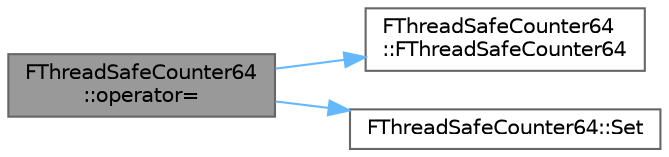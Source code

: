 digraph "FThreadSafeCounter64::operator="
{
 // INTERACTIVE_SVG=YES
 // LATEX_PDF_SIZE
  bgcolor="transparent";
  edge [fontname=Helvetica,fontsize=10,labelfontname=Helvetica,labelfontsize=10];
  node [fontname=Helvetica,fontsize=10,shape=box,height=0.2,width=0.4];
  rankdir="LR";
  Node1 [id="Node000001",label="FThreadSafeCounter64\l::operator=",height=0.2,width=0.4,color="gray40", fillcolor="grey60", style="filled", fontcolor="black",tooltip="Assignment has the same caveats as the copy ctor."];
  Node1 -> Node2 [id="edge1_Node000001_Node000002",color="steelblue1",style="solid",tooltip=" "];
  Node2 [id="Node000002",label="FThreadSafeCounter64\l::FThreadSafeCounter64",height=0.2,width=0.4,color="grey40", fillcolor="white", style="filled",URL="$dc/dff/classFThreadSafeCounter64.html#a7fd393708e4fcbbf56c3abc71110d309",tooltip="Default constructor."];
  Node1 -> Node3 [id="edge2_Node000001_Node000003",color="steelblue1",style="solid",tooltip=" "];
  Node3 [id="Node000003",label="FThreadSafeCounter64::Set",height=0.2,width=0.4,color="grey40", fillcolor="white", style="filled",URL="$dc/dff/classFThreadSafeCounter64.html#a364a1f267bddd89a94ee5fb9653a8ddc",tooltip="Sets the counter to a specific value and returns the old value."];
}
